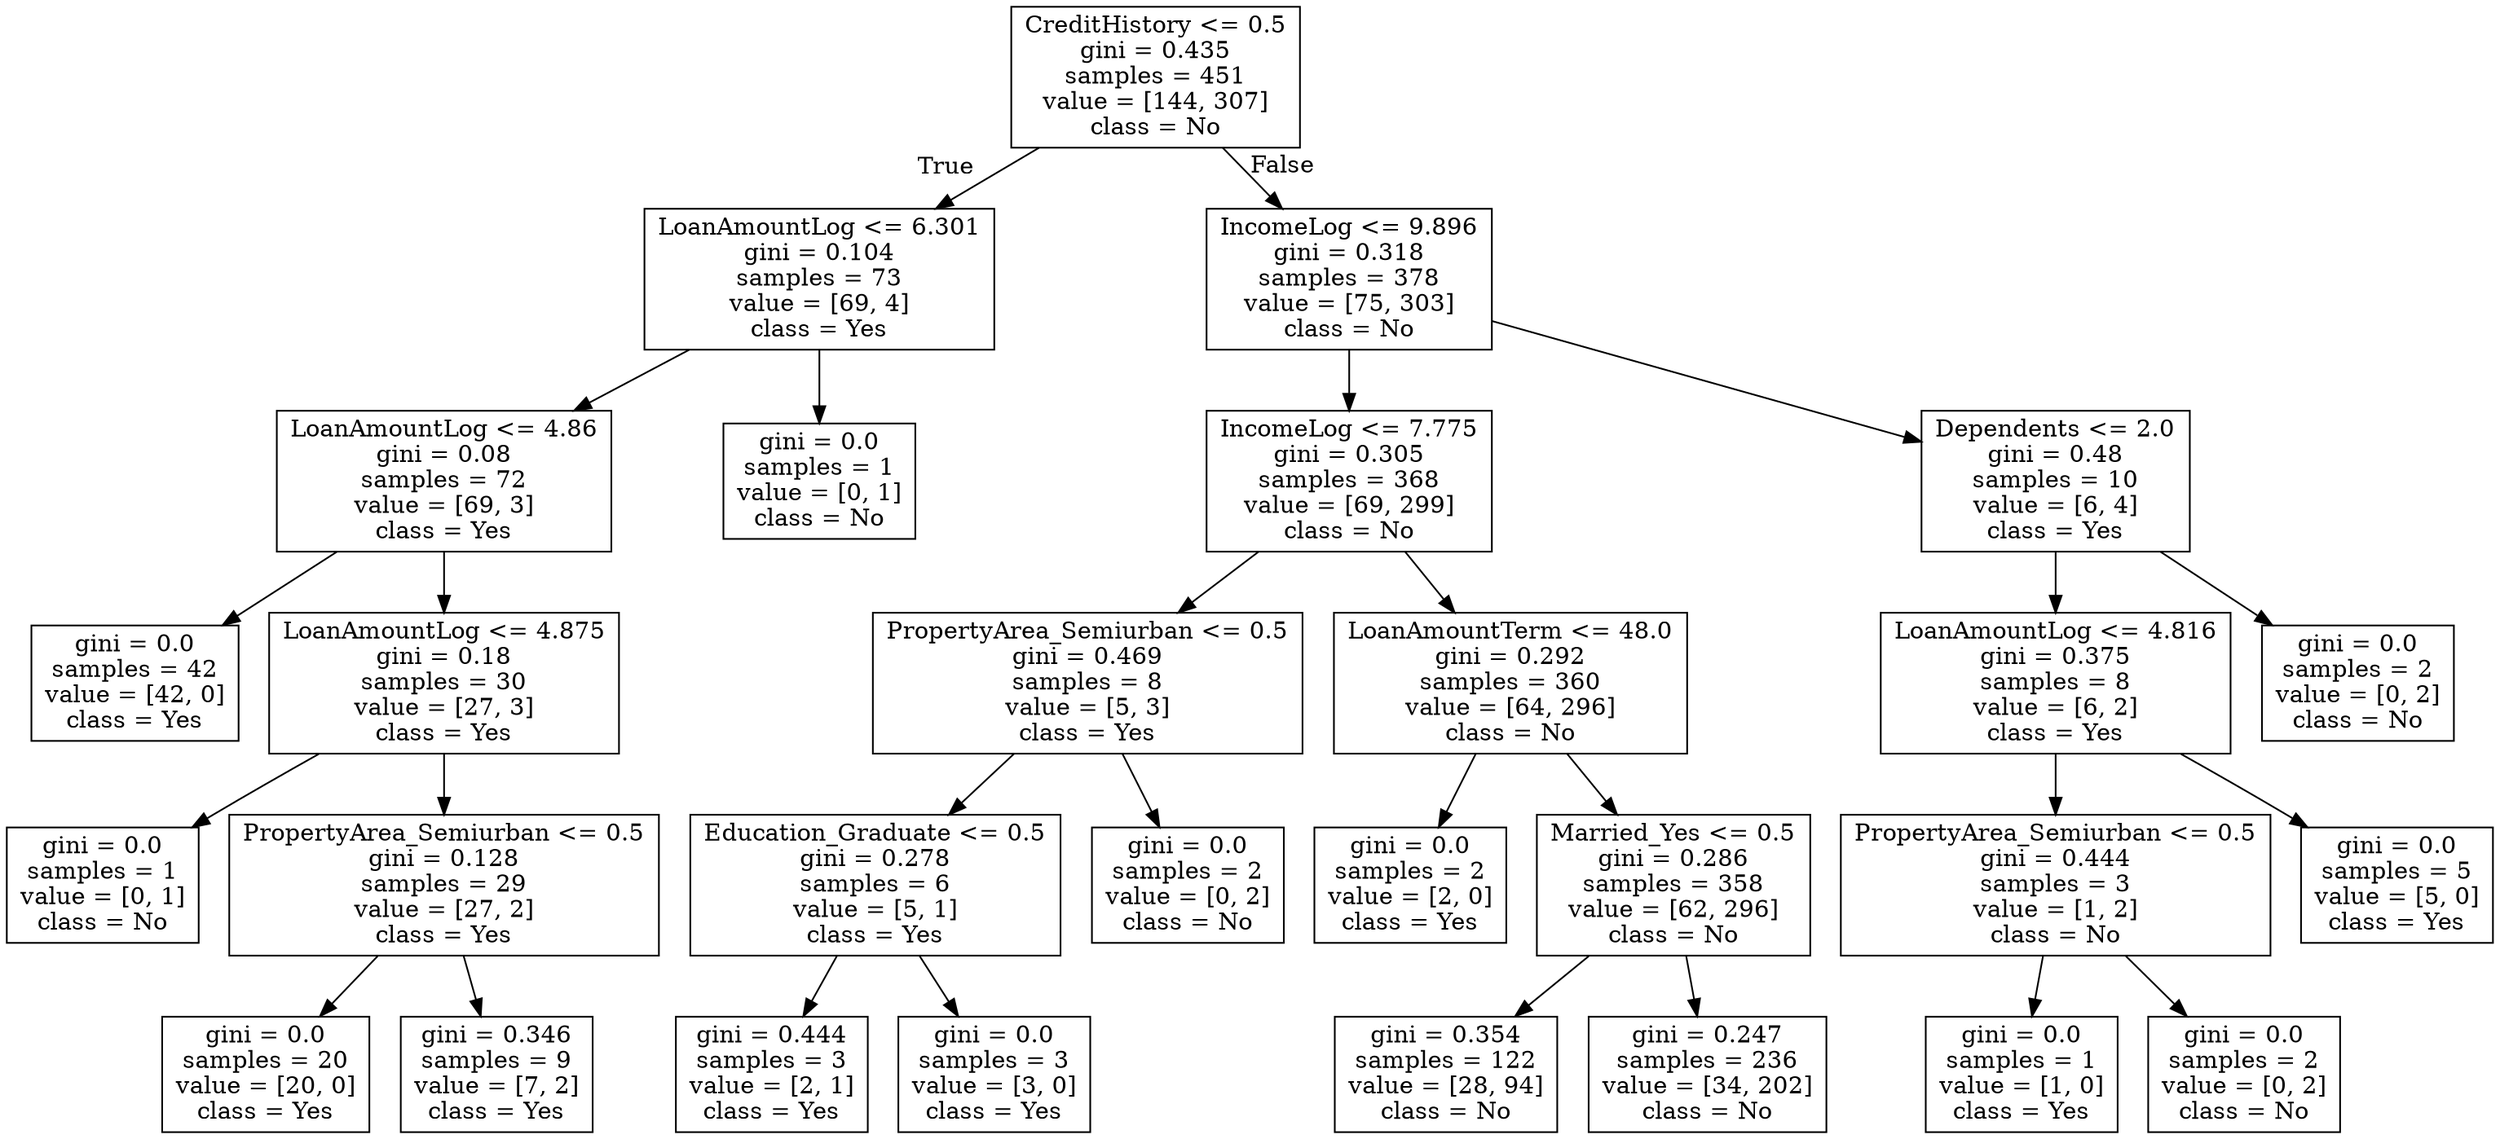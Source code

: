 digraph Tree {
node [shape=box] ;
0 [label="CreditHistory <= 0.5\ngini = 0.435\nsamples = 451\nvalue = [144, 307]\nclass = No"] ;
1 [label="LoanAmountLog <= 6.301\ngini = 0.104\nsamples = 73\nvalue = [69, 4]\nclass = Yes"] ;
0 -> 1 [labeldistance=2.5, labelangle=45, headlabel="True"] ;
2 [label="LoanAmountLog <= 4.86\ngini = 0.08\nsamples = 72\nvalue = [69, 3]\nclass = Yes"] ;
1 -> 2 ;
3 [label="gini = 0.0\nsamples = 42\nvalue = [42, 0]\nclass = Yes"] ;
2 -> 3 ;
4 [label="LoanAmountLog <= 4.875\ngini = 0.18\nsamples = 30\nvalue = [27, 3]\nclass = Yes"] ;
2 -> 4 ;
5 [label="gini = 0.0\nsamples = 1\nvalue = [0, 1]\nclass = No"] ;
4 -> 5 ;
6 [label="PropertyArea_Semiurban <= 0.5\ngini = 0.128\nsamples = 29\nvalue = [27, 2]\nclass = Yes"] ;
4 -> 6 ;
7 [label="gini = 0.0\nsamples = 20\nvalue = [20, 0]\nclass = Yes"] ;
6 -> 7 ;
8 [label="gini = 0.346\nsamples = 9\nvalue = [7, 2]\nclass = Yes"] ;
6 -> 8 ;
9 [label="gini = 0.0\nsamples = 1\nvalue = [0, 1]\nclass = No"] ;
1 -> 9 ;
10 [label="IncomeLog <= 9.896\ngini = 0.318\nsamples = 378\nvalue = [75, 303]\nclass = No"] ;
0 -> 10 [labeldistance=2.5, labelangle=-45, headlabel="False"] ;
11 [label="IncomeLog <= 7.775\ngini = 0.305\nsamples = 368\nvalue = [69, 299]\nclass = No"] ;
10 -> 11 ;
12 [label="PropertyArea_Semiurban <= 0.5\ngini = 0.469\nsamples = 8\nvalue = [5, 3]\nclass = Yes"] ;
11 -> 12 ;
13 [label="Education_Graduate <= 0.5\ngini = 0.278\nsamples = 6\nvalue = [5, 1]\nclass = Yes"] ;
12 -> 13 ;
14 [label="gini = 0.444\nsamples = 3\nvalue = [2, 1]\nclass = Yes"] ;
13 -> 14 ;
15 [label="gini = 0.0\nsamples = 3\nvalue = [3, 0]\nclass = Yes"] ;
13 -> 15 ;
16 [label="gini = 0.0\nsamples = 2\nvalue = [0, 2]\nclass = No"] ;
12 -> 16 ;
17 [label="LoanAmountTerm <= 48.0\ngini = 0.292\nsamples = 360\nvalue = [64, 296]\nclass = No"] ;
11 -> 17 ;
18 [label="gini = 0.0\nsamples = 2\nvalue = [2, 0]\nclass = Yes"] ;
17 -> 18 ;
19 [label="Married_Yes <= 0.5\ngini = 0.286\nsamples = 358\nvalue = [62, 296]\nclass = No"] ;
17 -> 19 ;
20 [label="gini = 0.354\nsamples = 122\nvalue = [28, 94]\nclass = No"] ;
19 -> 20 ;
21 [label="gini = 0.247\nsamples = 236\nvalue = [34, 202]\nclass = No"] ;
19 -> 21 ;
22 [label="Dependents <= 2.0\ngini = 0.48\nsamples = 10\nvalue = [6, 4]\nclass = Yes"] ;
10 -> 22 ;
23 [label="LoanAmountLog <= 4.816\ngini = 0.375\nsamples = 8\nvalue = [6, 2]\nclass = Yes"] ;
22 -> 23 ;
24 [label="PropertyArea_Semiurban <= 0.5\ngini = 0.444\nsamples = 3\nvalue = [1, 2]\nclass = No"] ;
23 -> 24 ;
25 [label="gini = 0.0\nsamples = 1\nvalue = [1, 0]\nclass = Yes"] ;
24 -> 25 ;
26 [label="gini = 0.0\nsamples = 2\nvalue = [0, 2]\nclass = No"] ;
24 -> 26 ;
27 [label="gini = 0.0\nsamples = 5\nvalue = [5, 0]\nclass = Yes"] ;
23 -> 27 ;
28 [label="gini = 0.0\nsamples = 2\nvalue = [0, 2]\nclass = No"] ;
22 -> 28 ;
}